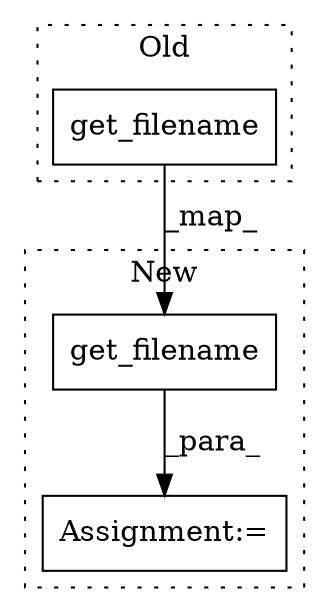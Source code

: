 digraph G {
subgraph cluster0 {
1 [label="get_filename" a="32" s="17342,17362" l="13,1" shape="box"];
label = "Old";
style="dotted";
}
subgraph cluster1 {
2 [label="get_filename" a="32" s="17332,17352" l="13,1" shape="box"];
3 [label="Assignment:=" a="7" s="17324" l="1" shape="box"];
label = "New";
style="dotted";
}
1 -> 2 [label="_map_"];
2 -> 3 [label="_para_"];
}
